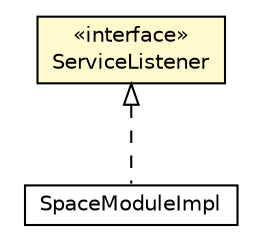 #!/usr/local/bin/dot
#
# Class diagram 
# Generated by UMLGraph version R5_6-24-gf6e263 (http://www.umlgraph.org/)
#

digraph G {
	edge [fontname="Helvetica",fontsize=10,labelfontname="Helvetica",labelfontsize=10];
	node [fontname="Helvetica",fontsize=10,shape=plaintext];
	nodesep=0.25;
	ranksep=0.5;
	// org.universAAL.middleware.connectors.ServiceListener
	c338978 [label=<<table title="org.universAAL.middleware.connectors.ServiceListener" border="0" cellborder="1" cellspacing="0" cellpadding="2" port="p" bgcolor="lemonChiffon" href="./ServiceListener.html">
		<tr><td><table border="0" cellspacing="0" cellpadding="1">
<tr><td align="center" balign="center"> &#171;interface&#187; </td></tr>
<tr><td align="center" balign="center"> ServiceListener </td></tr>
		</table></td></tr>
		</table>>, URL="./ServiceListener.html", fontname="Helvetica", fontcolor="black", fontsize=10.0];
	// org.universAAL.middleware.modules.space.SpaceModuleImpl
	c339050 [label=<<table title="org.universAAL.middleware.modules.space.SpaceModuleImpl" border="0" cellborder="1" cellspacing="0" cellpadding="2" port="p" href="../modules/space/SpaceModuleImpl.html">
		<tr><td><table border="0" cellspacing="0" cellpadding="1">
<tr><td align="center" balign="center"> SpaceModuleImpl </td></tr>
		</table></td></tr>
		</table>>, URL="../modules/space/SpaceModuleImpl.html", fontname="Helvetica", fontcolor="black", fontsize=10.0];
	//org.universAAL.middleware.modules.space.SpaceModuleImpl implements org.universAAL.middleware.connectors.ServiceListener
	c338978:p -> c339050:p [dir=back,arrowtail=empty,style=dashed];
}

